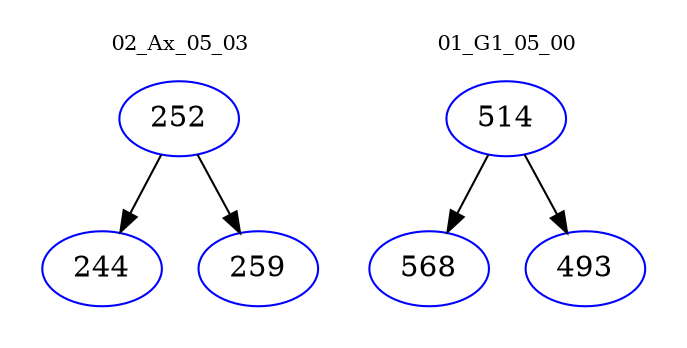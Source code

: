 digraph{
subgraph cluster_0 {
color = white
label = "02_Ax_05_03";
fontsize=10;
T0_252 [label="252", color="blue"]
T0_252 -> T0_244 [color="black"]
T0_244 [label="244", color="blue"]
T0_252 -> T0_259 [color="black"]
T0_259 [label="259", color="blue"]
}
subgraph cluster_1 {
color = white
label = "01_G1_05_00";
fontsize=10;
T1_514 [label="514", color="blue"]
T1_514 -> T1_568 [color="black"]
T1_568 [label="568", color="blue"]
T1_514 -> T1_493 [color="black"]
T1_493 [label="493", color="blue"]
}
}
